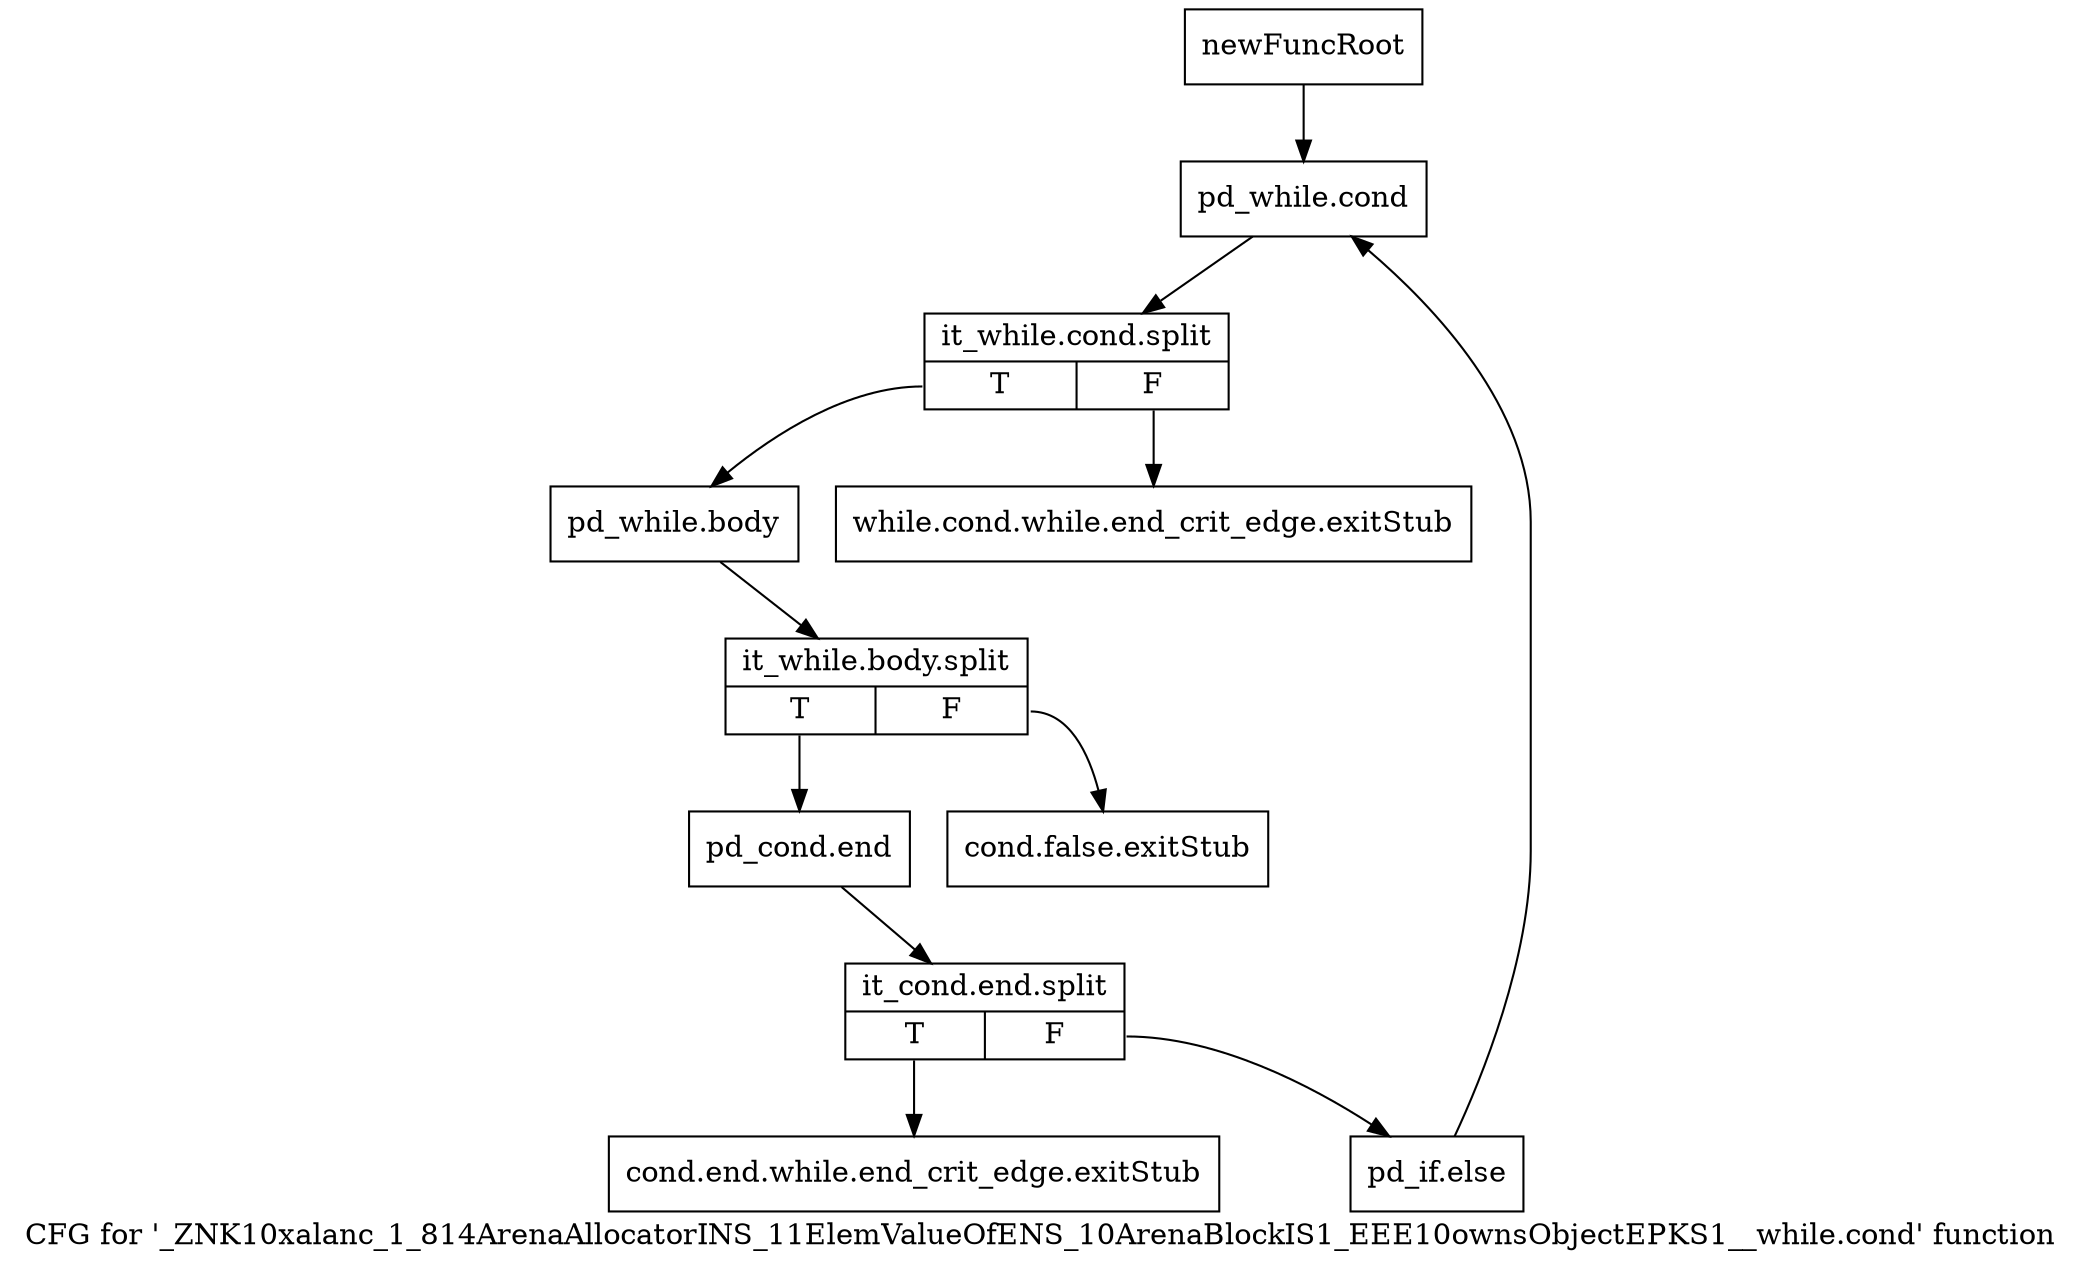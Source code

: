 digraph "CFG for '_ZNK10xalanc_1_814ArenaAllocatorINS_11ElemValueOfENS_10ArenaBlockIS1_EEE10ownsObjectEPKS1__while.cond' function" {
	label="CFG for '_ZNK10xalanc_1_814ArenaAllocatorINS_11ElemValueOfENS_10ArenaBlockIS1_EEE10ownsObjectEPKS1__while.cond' function";

	Node0x83d4530 [shape=record,label="{newFuncRoot}"];
	Node0x83d4530 -> Node0x83d4820;
	Node0x83d4580 [shape=record,label="{while.cond.while.end_crit_edge.exitStub}"];
	Node0x83d45d0 [shape=record,label="{cond.false.exitStub}"];
	Node0x83d4620 [shape=record,label="{cond.end.while.end_crit_edge.exitStub}"];
	Node0x83d4820 [shape=record,label="{pd_while.cond}"];
	Node0x83d4820 -> Node0xd1923c0;
	Node0xd1923c0 [shape=record,label="{it_while.cond.split|{<s0>T|<s1>F}}"];
	Node0xd1923c0:s0 -> Node0x83d4870;
	Node0xd1923c0:s1 -> Node0x83d4580;
	Node0x83d4870 [shape=record,label="{pd_while.body}"];
	Node0x83d4870 -> Node0xd192550;
	Node0xd192550 [shape=record,label="{it_while.body.split|{<s0>T|<s1>F}}"];
	Node0xd192550:s0 -> Node0x83d48c0;
	Node0xd192550:s1 -> Node0x83d45d0;
	Node0x83d48c0 [shape=record,label="{pd_cond.end}"];
	Node0x83d48c0 -> Node0xd1924b0;
	Node0xd1924b0 [shape=record,label="{it_cond.end.split|{<s0>T|<s1>F}}"];
	Node0xd1924b0:s0 -> Node0x83d4620;
	Node0xd1924b0:s1 -> Node0x83d4910;
	Node0x83d4910 [shape=record,label="{pd_if.else}"];
	Node0x83d4910 -> Node0x83d4820;
}
